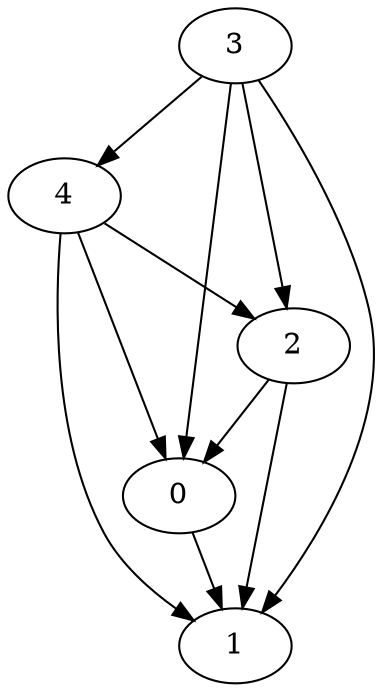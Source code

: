 strict digraph "" {
	0	 [pos="46.87504172325134,74.58827495574951"];
	1	 [pos="71.79419994354248,93.15192103385925"];
	0 -> 1;
	2	 [pos="57.97533988952637,29.400482773780823"];
	2 -> 0;
	2 -> 1;
	3	 [pos="0.8430126123130322,13.872280716896057"];
	3 -> 0;
	3 -> 1;
	3 -> 2;
	4	 [pos="1.9110199064016342,60.05575656890869"];
	3 -> 4;
	4 -> 0;
	4 -> 1;
	4 -> 2;
}
